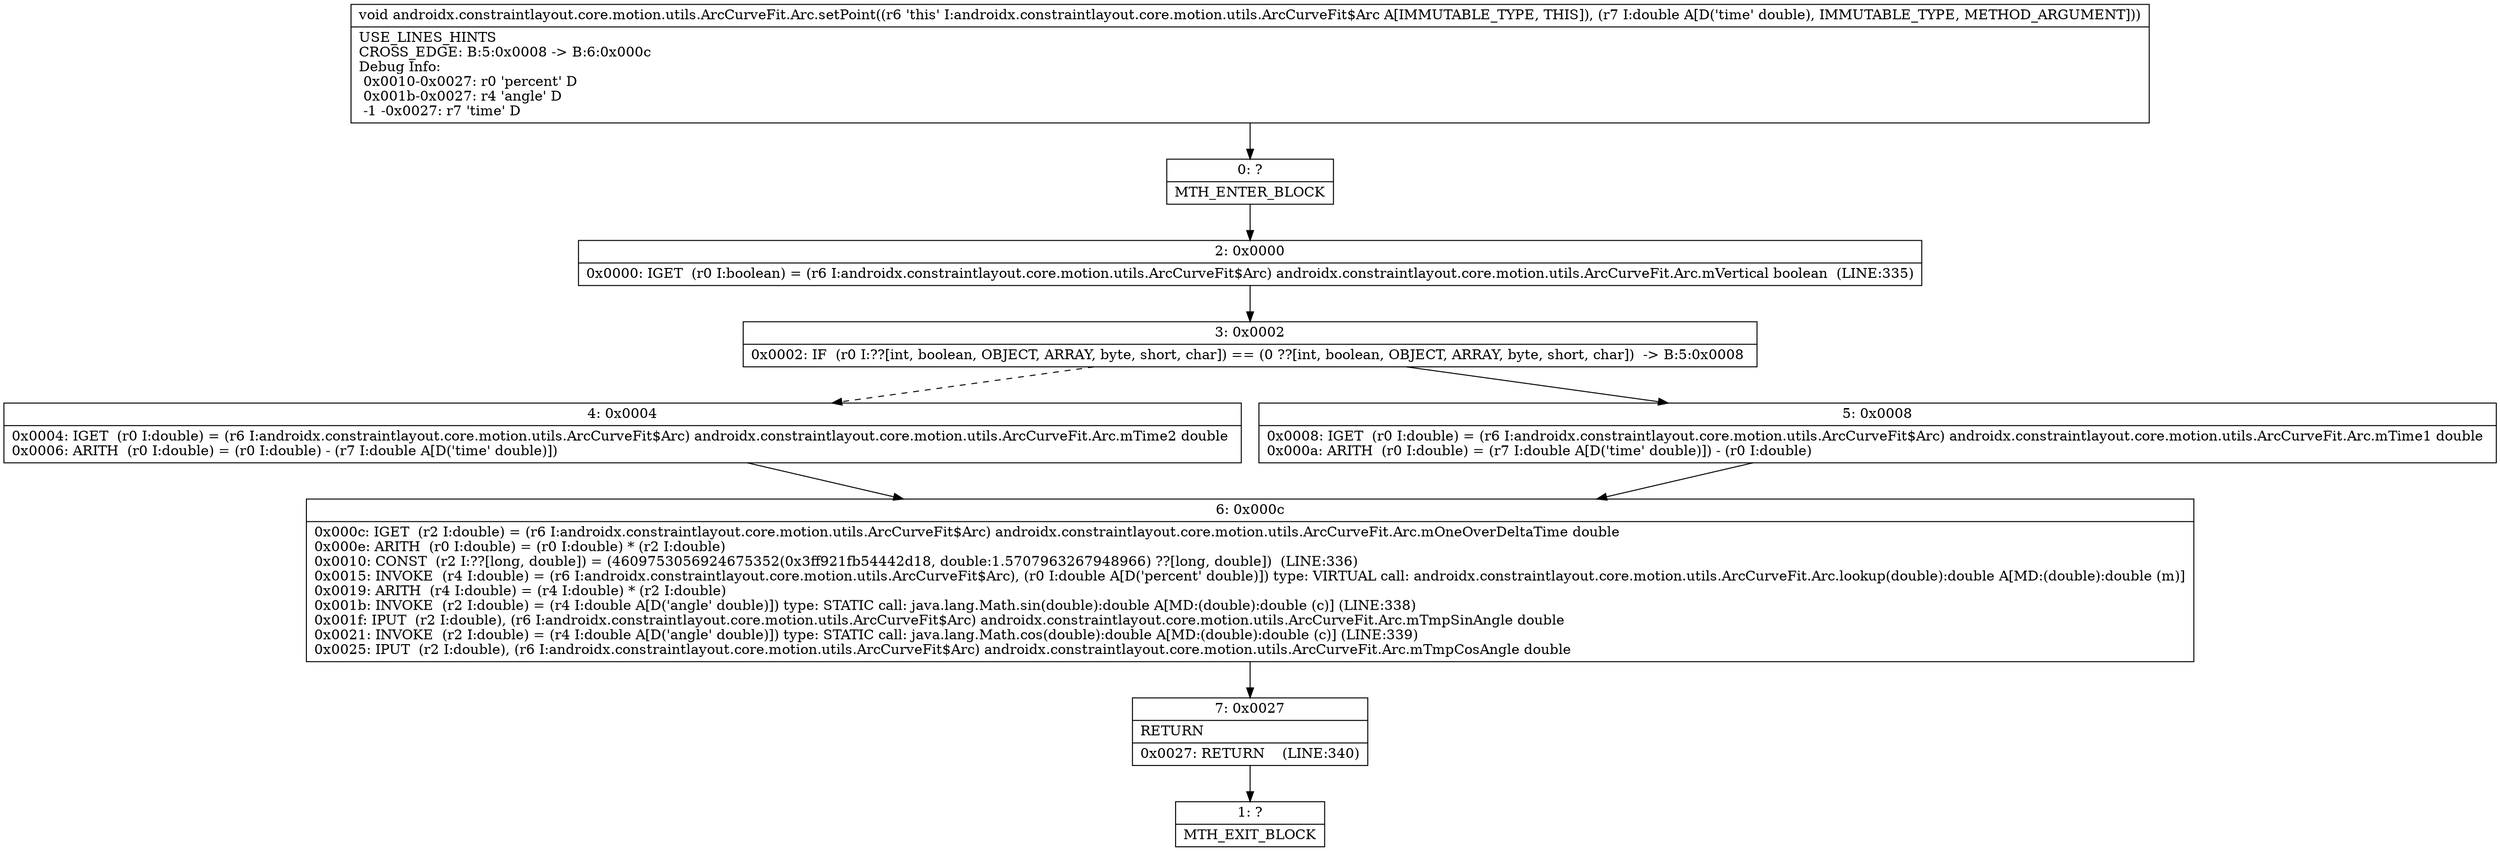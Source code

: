 digraph "CFG forandroidx.constraintlayout.core.motion.utils.ArcCurveFit.Arc.setPoint(D)V" {
Node_0 [shape=record,label="{0\:\ ?|MTH_ENTER_BLOCK\l}"];
Node_2 [shape=record,label="{2\:\ 0x0000|0x0000: IGET  (r0 I:boolean) = (r6 I:androidx.constraintlayout.core.motion.utils.ArcCurveFit$Arc) androidx.constraintlayout.core.motion.utils.ArcCurveFit.Arc.mVertical boolean  (LINE:335)\l}"];
Node_3 [shape=record,label="{3\:\ 0x0002|0x0002: IF  (r0 I:??[int, boolean, OBJECT, ARRAY, byte, short, char]) == (0 ??[int, boolean, OBJECT, ARRAY, byte, short, char])  \-\> B:5:0x0008 \l}"];
Node_4 [shape=record,label="{4\:\ 0x0004|0x0004: IGET  (r0 I:double) = (r6 I:androidx.constraintlayout.core.motion.utils.ArcCurveFit$Arc) androidx.constraintlayout.core.motion.utils.ArcCurveFit.Arc.mTime2 double \l0x0006: ARITH  (r0 I:double) = (r0 I:double) \- (r7 I:double A[D('time' double)]) \l}"];
Node_6 [shape=record,label="{6\:\ 0x000c|0x000c: IGET  (r2 I:double) = (r6 I:androidx.constraintlayout.core.motion.utils.ArcCurveFit$Arc) androidx.constraintlayout.core.motion.utils.ArcCurveFit.Arc.mOneOverDeltaTime double \l0x000e: ARITH  (r0 I:double) = (r0 I:double) * (r2 I:double) \l0x0010: CONST  (r2 I:??[long, double]) = (4609753056924675352(0x3ff921fb54442d18, double:1.5707963267948966) ??[long, double])  (LINE:336)\l0x0015: INVOKE  (r4 I:double) = (r6 I:androidx.constraintlayout.core.motion.utils.ArcCurveFit$Arc), (r0 I:double A[D('percent' double)]) type: VIRTUAL call: androidx.constraintlayout.core.motion.utils.ArcCurveFit.Arc.lookup(double):double A[MD:(double):double (m)]\l0x0019: ARITH  (r4 I:double) = (r4 I:double) * (r2 I:double) \l0x001b: INVOKE  (r2 I:double) = (r4 I:double A[D('angle' double)]) type: STATIC call: java.lang.Math.sin(double):double A[MD:(double):double (c)] (LINE:338)\l0x001f: IPUT  (r2 I:double), (r6 I:androidx.constraintlayout.core.motion.utils.ArcCurveFit$Arc) androidx.constraintlayout.core.motion.utils.ArcCurveFit.Arc.mTmpSinAngle double \l0x0021: INVOKE  (r2 I:double) = (r4 I:double A[D('angle' double)]) type: STATIC call: java.lang.Math.cos(double):double A[MD:(double):double (c)] (LINE:339)\l0x0025: IPUT  (r2 I:double), (r6 I:androidx.constraintlayout.core.motion.utils.ArcCurveFit$Arc) androidx.constraintlayout.core.motion.utils.ArcCurveFit.Arc.mTmpCosAngle double \l}"];
Node_7 [shape=record,label="{7\:\ 0x0027|RETURN\l|0x0027: RETURN    (LINE:340)\l}"];
Node_1 [shape=record,label="{1\:\ ?|MTH_EXIT_BLOCK\l}"];
Node_5 [shape=record,label="{5\:\ 0x0008|0x0008: IGET  (r0 I:double) = (r6 I:androidx.constraintlayout.core.motion.utils.ArcCurveFit$Arc) androidx.constraintlayout.core.motion.utils.ArcCurveFit.Arc.mTime1 double \l0x000a: ARITH  (r0 I:double) = (r7 I:double A[D('time' double)]) \- (r0 I:double) \l}"];
MethodNode[shape=record,label="{void androidx.constraintlayout.core.motion.utils.ArcCurveFit.Arc.setPoint((r6 'this' I:androidx.constraintlayout.core.motion.utils.ArcCurveFit$Arc A[IMMUTABLE_TYPE, THIS]), (r7 I:double A[D('time' double), IMMUTABLE_TYPE, METHOD_ARGUMENT]))  | USE_LINES_HINTS\lCROSS_EDGE: B:5:0x0008 \-\> B:6:0x000c\lDebug Info:\l  0x0010\-0x0027: r0 'percent' D\l  0x001b\-0x0027: r4 'angle' D\l  \-1 \-0x0027: r7 'time' D\l}"];
MethodNode -> Node_0;Node_0 -> Node_2;
Node_2 -> Node_3;
Node_3 -> Node_4[style=dashed];
Node_3 -> Node_5;
Node_4 -> Node_6;
Node_6 -> Node_7;
Node_7 -> Node_1;
Node_5 -> Node_6;
}

